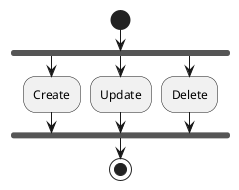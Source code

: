 @startuml
start

fork
   :Create;
   fork again
   :Update;
   fork again
   :Delete;
 end fork;
stop

@enduml